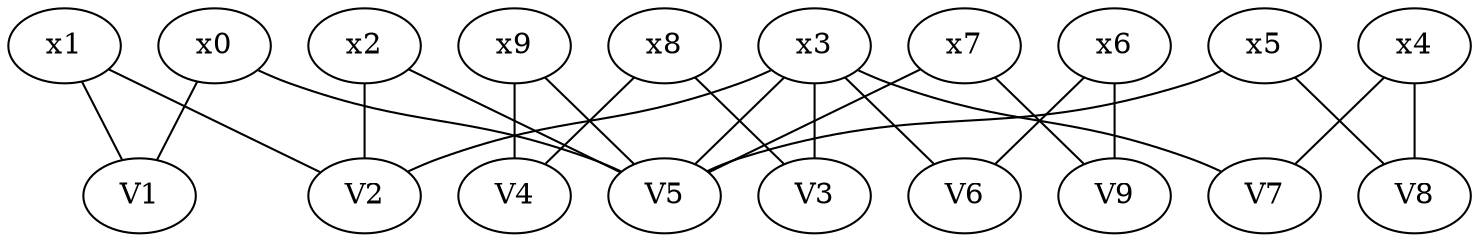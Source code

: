 graph {
	x0 -- V1
	x0 -- V5
	x1 -- V1
	x1 -- V2
	x2 -- V2
	x2 -- V5
	x3 -- V2
	x3 -- V3
	x3 -- V5
	x3 -- V6
	x3 -- V7
	x4 -- V7
	x4 -- V8
	x5 -- V5
	x5 -- V8
	x6 -- V6
	x6 -- V9
	x7 -- V5
	x7 -- V9
	x8 -- V3
	x8 -- V4
	x9 -- V4
	x9 -- V5
}
